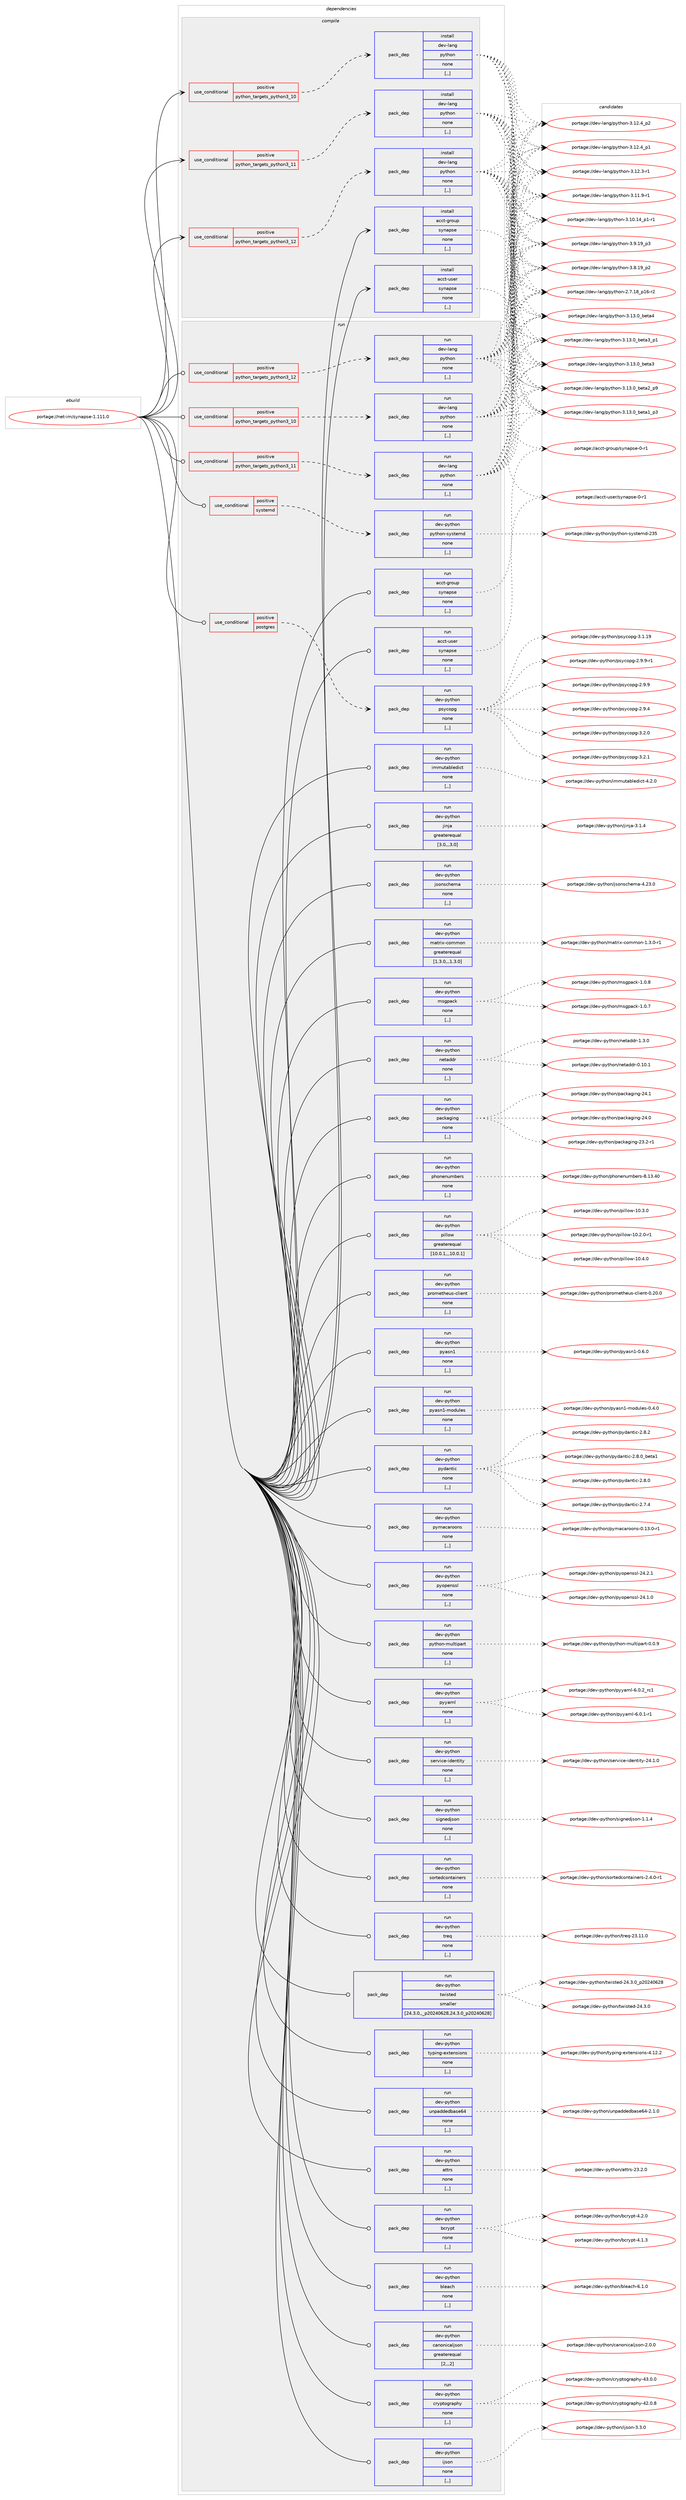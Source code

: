 digraph prolog {

# *************
# Graph options
# *************

newrank=true;
concentrate=true;
compound=true;
graph [rankdir=LR,fontname=Helvetica,fontsize=10,ranksep=1.5];#, ranksep=2.5, nodesep=0.2];
edge  [arrowhead=vee];
node  [fontname=Helvetica,fontsize=10];

# **********
# The ebuild
# **********

subgraph cluster_leftcol {
color=gray;
label=<<i>ebuild</i>>;
id [label="portage://net-im/synapse-1.111.0", color=red, width=4, href="../net-im/synapse-1.111.0.svg"];
}

# ****************
# The dependencies
# ****************

subgraph cluster_midcol {
color=gray;
label=<<i>dependencies</i>>;
subgraph cluster_compile {
fillcolor="#eeeeee";
style=filled;
label=<<i>compile</i>>;
subgraph cond92018 {
dependency353808 [label=<<TABLE BORDER="0" CELLBORDER="1" CELLSPACING="0" CELLPADDING="4"><TR><TD ROWSPAN="3" CELLPADDING="10">use_conditional</TD></TR><TR><TD>positive</TD></TR><TR><TD>python_targets_python3_10</TD></TR></TABLE>>, shape=none, color=red];
subgraph pack259180 {
dependency353809 [label=<<TABLE BORDER="0" CELLBORDER="1" CELLSPACING="0" CELLPADDING="4" WIDTH="220"><TR><TD ROWSPAN="6" CELLPADDING="30">pack_dep</TD></TR><TR><TD WIDTH="110">install</TD></TR><TR><TD>dev-lang</TD></TR><TR><TD>python</TD></TR><TR><TD>none</TD></TR><TR><TD>[,,]</TD></TR></TABLE>>, shape=none, color=blue];
}
dependency353808:e -> dependency353809:w [weight=20,style="dashed",arrowhead="vee"];
}
id:e -> dependency353808:w [weight=20,style="solid",arrowhead="vee"];
subgraph cond92019 {
dependency353810 [label=<<TABLE BORDER="0" CELLBORDER="1" CELLSPACING="0" CELLPADDING="4"><TR><TD ROWSPAN="3" CELLPADDING="10">use_conditional</TD></TR><TR><TD>positive</TD></TR><TR><TD>python_targets_python3_11</TD></TR></TABLE>>, shape=none, color=red];
subgraph pack259181 {
dependency353811 [label=<<TABLE BORDER="0" CELLBORDER="1" CELLSPACING="0" CELLPADDING="4" WIDTH="220"><TR><TD ROWSPAN="6" CELLPADDING="30">pack_dep</TD></TR><TR><TD WIDTH="110">install</TD></TR><TR><TD>dev-lang</TD></TR><TR><TD>python</TD></TR><TR><TD>none</TD></TR><TR><TD>[,,]</TD></TR></TABLE>>, shape=none, color=blue];
}
dependency353810:e -> dependency353811:w [weight=20,style="dashed",arrowhead="vee"];
}
id:e -> dependency353810:w [weight=20,style="solid",arrowhead="vee"];
subgraph cond92020 {
dependency353812 [label=<<TABLE BORDER="0" CELLBORDER="1" CELLSPACING="0" CELLPADDING="4"><TR><TD ROWSPAN="3" CELLPADDING="10">use_conditional</TD></TR><TR><TD>positive</TD></TR><TR><TD>python_targets_python3_12</TD></TR></TABLE>>, shape=none, color=red];
subgraph pack259182 {
dependency353813 [label=<<TABLE BORDER="0" CELLBORDER="1" CELLSPACING="0" CELLPADDING="4" WIDTH="220"><TR><TD ROWSPAN="6" CELLPADDING="30">pack_dep</TD></TR><TR><TD WIDTH="110">install</TD></TR><TR><TD>dev-lang</TD></TR><TR><TD>python</TD></TR><TR><TD>none</TD></TR><TR><TD>[,,]</TD></TR></TABLE>>, shape=none, color=blue];
}
dependency353812:e -> dependency353813:w [weight=20,style="dashed",arrowhead="vee"];
}
id:e -> dependency353812:w [weight=20,style="solid",arrowhead="vee"];
subgraph pack259183 {
dependency353814 [label=<<TABLE BORDER="0" CELLBORDER="1" CELLSPACING="0" CELLPADDING="4" WIDTH="220"><TR><TD ROWSPAN="6" CELLPADDING="30">pack_dep</TD></TR><TR><TD WIDTH="110">install</TD></TR><TR><TD>acct-group</TD></TR><TR><TD>synapse</TD></TR><TR><TD>none</TD></TR><TR><TD>[,,]</TD></TR></TABLE>>, shape=none, color=blue];
}
id:e -> dependency353814:w [weight=20,style="solid",arrowhead="vee"];
subgraph pack259184 {
dependency353815 [label=<<TABLE BORDER="0" CELLBORDER="1" CELLSPACING="0" CELLPADDING="4" WIDTH="220"><TR><TD ROWSPAN="6" CELLPADDING="30">pack_dep</TD></TR><TR><TD WIDTH="110">install</TD></TR><TR><TD>acct-user</TD></TR><TR><TD>synapse</TD></TR><TR><TD>none</TD></TR><TR><TD>[,,]</TD></TR></TABLE>>, shape=none, color=blue];
}
id:e -> dependency353815:w [weight=20,style="solid",arrowhead="vee"];
}
subgraph cluster_compileandrun {
fillcolor="#eeeeee";
style=filled;
label=<<i>compile and run</i>>;
}
subgraph cluster_run {
fillcolor="#eeeeee";
style=filled;
label=<<i>run</i>>;
subgraph cond92021 {
dependency353816 [label=<<TABLE BORDER="0" CELLBORDER="1" CELLSPACING="0" CELLPADDING="4"><TR><TD ROWSPAN="3" CELLPADDING="10">use_conditional</TD></TR><TR><TD>positive</TD></TR><TR><TD>postgres</TD></TR></TABLE>>, shape=none, color=red];
subgraph pack259185 {
dependency353817 [label=<<TABLE BORDER="0" CELLBORDER="1" CELLSPACING="0" CELLPADDING="4" WIDTH="220"><TR><TD ROWSPAN="6" CELLPADDING="30">pack_dep</TD></TR><TR><TD WIDTH="110">run</TD></TR><TR><TD>dev-python</TD></TR><TR><TD>psycopg</TD></TR><TR><TD>none</TD></TR><TR><TD>[,,]</TD></TR></TABLE>>, shape=none, color=blue];
}
dependency353816:e -> dependency353817:w [weight=20,style="dashed",arrowhead="vee"];
}
id:e -> dependency353816:w [weight=20,style="solid",arrowhead="odot"];
subgraph cond92022 {
dependency353818 [label=<<TABLE BORDER="0" CELLBORDER="1" CELLSPACING="0" CELLPADDING="4"><TR><TD ROWSPAN="3" CELLPADDING="10">use_conditional</TD></TR><TR><TD>positive</TD></TR><TR><TD>python_targets_python3_10</TD></TR></TABLE>>, shape=none, color=red];
subgraph pack259186 {
dependency353819 [label=<<TABLE BORDER="0" CELLBORDER="1" CELLSPACING="0" CELLPADDING="4" WIDTH="220"><TR><TD ROWSPAN="6" CELLPADDING="30">pack_dep</TD></TR><TR><TD WIDTH="110">run</TD></TR><TR><TD>dev-lang</TD></TR><TR><TD>python</TD></TR><TR><TD>none</TD></TR><TR><TD>[,,]</TD></TR></TABLE>>, shape=none, color=blue];
}
dependency353818:e -> dependency353819:w [weight=20,style="dashed",arrowhead="vee"];
}
id:e -> dependency353818:w [weight=20,style="solid",arrowhead="odot"];
subgraph cond92023 {
dependency353820 [label=<<TABLE BORDER="0" CELLBORDER="1" CELLSPACING="0" CELLPADDING="4"><TR><TD ROWSPAN="3" CELLPADDING="10">use_conditional</TD></TR><TR><TD>positive</TD></TR><TR><TD>python_targets_python3_11</TD></TR></TABLE>>, shape=none, color=red];
subgraph pack259187 {
dependency353821 [label=<<TABLE BORDER="0" CELLBORDER="1" CELLSPACING="0" CELLPADDING="4" WIDTH="220"><TR><TD ROWSPAN="6" CELLPADDING="30">pack_dep</TD></TR><TR><TD WIDTH="110">run</TD></TR><TR><TD>dev-lang</TD></TR><TR><TD>python</TD></TR><TR><TD>none</TD></TR><TR><TD>[,,]</TD></TR></TABLE>>, shape=none, color=blue];
}
dependency353820:e -> dependency353821:w [weight=20,style="dashed",arrowhead="vee"];
}
id:e -> dependency353820:w [weight=20,style="solid",arrowhead="odot"];
subgraph cond92024 {
dependency353822 [label=<<TABLE BORDER="0" CELLBORDER="1" CELLSPACING="0" CELLPADDING="4"><TR><TD ROWSPAN="3" CELLPADDING="10">use_conditional</TD></TR><TR><TD>positive</TD></TR><TR><TD>python_targets_python3_12</TD></TR></TABLE>>, shape=none, color=red];
subgraph pack259188 {
dependency353823 [label=<<TABLE BORDER="0" CELLBORDER="1" CELLSPACING="0" CELLPADDING="4" WIDTH="220"><TR><TD ROWSPAN="6" CELLPADDING="30">pack_dep</TD></TR><TR><TD WIDTH="110">run</TD></TR><TR><TD>dev-lang</TD></TR><TR><TD>python</TD></TR><TR><TD>none</TD></TR><TR><TD>[,,]</TD></TR></TABLE>>, shape=none, color=blue];
}
dependency353822:e -> dependency353823:w [weight=20,style="dashed",arrowhead="vee"];
}
id:e -> dependency353822:w [weight=20,style="solid",arrowhead="odot"];
subgraph cond92025 {
dependency353824 [label=<<TABLE BORDER="0" CELLBORDER="1" CELLSPACING="0" CELLPADDING="4"><TR><TD ROWSPAN="3" CELLPADDING="10">use_conditional</TD></TR><TR><TD>positive</TD></TR><TR><TD>systemd</TD></TR></TABLE>>, shape=none, color=red];
subgraph pack259189 {
dependency353825 [label=<<TABLE BORDER="0" CELLBORDER="1" CELLSPACING="0" CELLPADDING="4" WIDTH="220"><TR><TD ROWSPAN="6" CELLPADDING="30">pack_dep</TD></TR><TR><TD WIDTH="110">run</TD></TR><TR><TD>dev-python</TD></TR><TR><TD>python-systemd</TD></TR><TR><TD>none</TD></TR><TR><TD>[,,]</TD></TR></TABLE>>, shape=none, color=blue];
}
dependency353824:e -> dependency353825:w [weight=20,style="dashed",arrowhead="vee"];
}
id:e -> dependency353824:w [weight=20,style="solid",arrowhead="odot"];
subgraph pack259190 {
dependency353826 [label=<<TABLE BORDER="0" CELLBORDER="1" CELLSPACING="0" CELLPADDING="4" WIDTH="220"><TR><TD ROWSPAN="6" CELLPADDING="30">pack_dep</TD></TR><TR><TD WIDTH="110">run</TD></TR><TR><TD>acct-group</TD></TR><TR><TD>synapse</TD></TR><TR><TD>none</TD></TR><TR><TD>[,,]</TD></TR></TABLE>>, shape=none, color=blue];
}
id:e -> dependency353826:w [weight=20,style="solid",arrowhead="odot"];
subgraph pack259191 {
dependency353827 [label=<<TABLE BORDER="0" CELLBORDER="1" CELLSPACING="0" CELLPADDING="4" WIDTH="220"><TR><TD ROWSPAN="6" CELLPADDING="30">pack_dep</TD></TR><TR><TD WIDTH="110">run</TD></TR><TR><TD>acct-user</TD></TR><TR><TD>synapse</TD></TR><TR><TD>none</TD></TR><TR><TD>[,,]</TD></TR></TABLE>>, shape=none, color=blue];
}
id:e -> dependency353827:w [weight=20,style="solid",arrowhead="odot"];
subgraph pack259192 {
dependency353828 [label=<<TABLE BORDER="0" CELLBORDER="1" CELLSPACING="0" CELLPADDING="4" WIDTH="220"><TR><TD ROWSPAN="6" CELLPADDING="30">pack_dep</TD></TR><TR><TD WIDTH="110">run</TD></TR><TR><TD>dev-python</TD></TR><TR><TD>attrs</TD></TR><TR><TD>none</TD></TR><TR><TD>[,,]</TD></TR></TABLE>>, shape=none, color=blue];
}
id:e -> dependency353828:w [weight=20,style="solid",arrowhead="odot"];
subgraph pack259193 {
dependency353829 [label=<<TABLE BORDER="0" CELLBORDER="1" CELLSPACING="0" CELLPADDING="4" WIDTH="220"><TR><TD ROWSPAN="6" CELLPADDING="30">pack_dep</TD></TR><TR><TD WIDTH="110">run</TD></TR><TR><TD>dev-python</TD></TR><TR><TD>bcrypt</TD></TR><TR><TD>none</TD></TR><TR><TD>[,,]</TD></TR></TABLE>>, shape=none, color=blue];
}
id:e -> dependency353829:w [weight=20,style="solid",arrowhead="odot"];
subgraph pack259194 {
dependency353830 [label=<<TABLE BORDER="0" CELLBORDER="1" CELLSPACING="0" CELLPADDING="4" WIDTH="220"><TR><TD ROWSPAN="6" CELLPADDING="30">pack_dep</TD></TR><TR><TD WIDTH="110">run</TD></TR><TR><TD>dev-python</TD></TR><TR><TD>bleach</TD></TR><TR><TD>none</TD></TR><TR><TD>[,,]</TD></TR></TABLE>>, shape=none, color=blue];
}
id:e -> dependency353830:w [weight=20,style="solid",arrowhead="odot"];
subgraph pack259195 {
dependency353831 [label=<<TABLE BORDER="0" CELLBORDER="1" CELLSPACING="0" CELLPADDING="4" WIDTH="220"><TR><TD ROWSPAN="6" CELLPADDING="30">pack_dep</TD></TR><TR><TD WIDTH="110">run</TD></TR><TR><TD>dev-python</TD></TR><TR><TD>canonicaljson</TD></TR><TR><TD>greaterequal</TD></TR><TR><TD>[2,,,2]</TD></TR></TABLE>>, shape=none, color=blue];
}
id:e -> dependency353831:w [weight=20,style="solid",arrowhead="odot"];
subgraph pack259196 {
dependency353832 [label=<<TABLE BORDER="0" CELLBORDER="1" CELLSPACING="0" CELLPADDING="4" WIDTH="220"><TR><TD ROWSPAN="6" CELLPADDING="30">pack_dep</TD></TR><TR><TD WIDTH="110">run</TD></TR><TR><TD>dev-python</TD></TR><TR><TD>cryptography</TD></TR><TR><TD>none</TD></TR><TR><TD>[,,]</TD></TR></TABLE>>, shape=none, color=blue];
}
id:e -> dependency353832:w [weight=20,style="solid",arrowhead="odot"];
subgraph pack259197 {
dependency353833 [label=<<TABLE BORDER="0" CELLBORDER="1" CELLSPACING="0" CELLPADDING="4" WIDTH="220"><TR><TD ROWSPAN="6" CELLPADDING="30">pack_dep</TD></TR><TR><TD WIDTH="110">run</TD></TR><TR><TD>dev-python</TD></TR><TR><TD>ijson</TD></TR><TR><TD>none</TD></TR><TR><TD>[,,]</TD></TR></TABLE>>, shape=none, color=blue];
}
id:e -> dependency353833:w [weight=20,style="solid",arrowhead="odot"];
subgraph pack259198 {
dependency353834 [label=<<TABLE BORDER="0" CELLBORDER="1" CELLSPACING="0" CELLPADDING="4" WIDTH="220"><TR><TD ROWSPAN="6" CELLPADDING="30">pack_dep</TD></TR><TR><TD WIDTH="110">run</TD></TR><TR><TD>dev-python</TD></TR><TR><TD>immutabledict</TD></TR><TR><TD>none</TD></TR><TR><TD>[,,]</TD></TR></TABLE>>, shape=none, color=blue];
}
id:e -> dependency353834:w [weight=20,style="solid",arrowhead="odot"];
subgraph pack259199 {
dependency353835 [label=<<TABLE BORDER="0" CELLBORDER="1" CELLSPACING="0" CELLPADDING="4" WIDTH="220"><TR><TD ROWSPAN="6" CELLPADDING="30">pack_dep</TD></TR><TR><TD WIDTH="110">run</TD></TR><TR><TD>dev-python</TD></TR><TR><TD>jinja</TD></TR><TR><TD>greaterequal</TD></TR><TR><TD>[3.0,,,3.0]</TD></TR></TABLE>>, shape=none, color=blue];
}
id:e -> dependency353835:w [weight=20,style="solid",arrowhead="odot"];
subgraph pack259200 {
dependency353836 [label=<<TABLE BORDER="0" CELLBORDER="1" CELLSPACING="0" CELLPADDING="4" WIDTH="220"><TR><TD ROWSPAN="6" CELLPADDING="30">pack_dep</TD></TR><TR><TD WIDTH="110">run</TD></TR><TR><TD>dev-python</TD></TR><TR><TD>jsonschema</TD></TR><TR><TD>none</TD></TR><TR><TD>[,,]</TD></TR></TABLE>>, shape=none, color=blue];
}
id:e -> dependency353836:w [weight=20,style="solid",arrowhead="odot"];
subgraph pack259201 {
dependency353837 [label=<<TABLE BORDER="0" CELLBORDER="1" CELLSPACING="0" CELLPADDING="4" WIDTH="220"><TR><TD ROWSPAN="6" CELLPADDING="30">pack_dep</TD></TR><TR><TD WIDTH="110">run</TD></TR><TR><TD>dev-python</TD></TR><TR><TD>matrix-common</TD></TR><TR><TD>greaterequal</TD></TR><TR><TD>[1.3.0,,,1.3.0]</TD></TR></TABLE>>, shape=none, color=blue];
}
id:e -> dependency353837:w [weight=20,style="solid",arrowhead="odot"];
subgraph pack259202 {
dependency353838 [label=<<TABLE BORDER="0" CELLBORDER="1" CELLSPACING="0" CELLPADDING="4" WIDTH="220"><TR><TD ROWSPAN="6" CELLPADDING="30">pack_dep</TD></TR><TR><TD WIDTH="110">run</TD></TR><TR><TD>dev-python</TD></TR><TR><TD>msgpack</TD></TR><TR><TD>none</TD></TR><TR><TD>[,,]</TD></TR></TABLE>>, shape=none, color=blue];
}
id:e -> dependency353838:w [weight=20,style="solid",arrowhead="odot"];
subgraph pack259203 {
dependency353839 [label=<<TABLE BORDER="0" CELLBORDER="1" CELLSPACING="0" CELLPADDING="4" WIDTH="220"><TR><TD ROWSPAN="6" CELLPADDING="30">pack_dep</TD></TR><TR><TD WIDTH="110">run</TD></TR><TR><TD>dev-python</TD></TR><TR><TD>netaddr</TD></TR><TR><TD>none</TD></TR><TR><TD>[,,]</TD></TR></TABLE>>, shape=none, color=blue];
}
id:e -> dependency353839:w [weight=20,style="solid",arrowhead="odot"];
subgraph pack259204 {
dependency353840 [label=<<TABLE BORDER="0" CELLBORDER="1" CELLSPACING="0" CELLPADDING="4" WIDTH="220"><TR><TD ROWSPAN="6" CELLPADDING="30">pack_dep</TD></TR><TR><TD WIDTH="110">run</TD></TR><TR><TD>dev-python</TD></TR><TR><TD>packaging</TD></TR><TR><TD>none</TD></TR><TR><TD>[,,]</TD></TR></TABLE>>, shape=none, color=blue];
}
id:e -> dependency353840:w [weight=20,style="solid",arrowhead="odot"];
subgraph pack259205 {
dependency353841 [label=<<TABLE BORDER="0" CELLBORDER="1" CELLSPACING="0" CELLPADDING="4" WIDTH="220"><TR><TD ROWSPAN="6" CELLPADDING="30">pack_dep</TD></TR><TR><TD WIDTH="110">run</TD></TR><TR><TD>dev-python</TD></TR><TR><TD>phonenumbers</TD></TR><TR><TD>none</TD></TR><TR><TD>[,,]</TD></TR></TABLE>>, shape=none, color=blue];
}
id:e -> dependency353841:w [weight=20,style="solid",arrowhead="odot"];
subgraph pack259206 {
dependency353842 [label=<<TABLE BORDER="0" CELLBORDER="1" CELLSPACING="0" CELLPADDING="4" WIDTH="220"><TR><TD ROWSPAN="6" CELLPADDING="30">pack_dep</TD></TR><TR><TD WIDTH="110">run</TD></TR><TR><TD>dev-python</TD></TR><TR><TD>pillow</TD></TR><TR><TD>greaterequal</TD></TR><TR><TD>[10.0.1,,,10.0.1]</TD></TR></TABLE>>, shape=none, color=blue];
}
id:e -> dependency353842:w [weight=20,style="solid",arrowhead="odot"];
subgraph pack259207 {
dependency353843 [label=<<TABLE BORDER="0" CELLBORDER="1" CELLSPACING="0" CELLPADDING="4" WIDTH="220"><TR><TD ROWSPAN="6" CELLPADDING="30">pack_dep</TD></TR><TR><TD WIDTH="110">run</TD></TR><TR><TD>dev-python</TD></TR><TR><TD>prometheus-client</TD></TR><TR><TD>none</TD></TR><TR><TD>[,,]</TD></TR></TABLE>>, shape=none, color=blue];
}
id:e -> dependency353843:w [weight=20,style="solid",arrowhead="odot"];
subgraph pack259208 {
dependency353844 [label=<<TABLE BORDER="0" CELLBORDER="1" CELLSPACING="0" CELLPADDING="4" WIDTH="220"><TR><TD ROWSPAN="6" CELLPADDING="30">pack_dep</TD></TR><TR><TD WIDTH="110">run</TD></TR><TR><TD>dev-python</TD></TR><TR><TD>pyasn1</TD></TR><TR><TD>none</TD></TR><TR><TD>[,,]</TD></TR></TABLE>>, shape=none, color=blue];
}
id:e -> dependency353844:w [weight=20,style="solid",arrowhead="odot"];
subgraph pack259209 {
dependency353845 [label=<<TABLE BORDER="0" CELLBORDER="1" CELLSPACING="0" CELLPADDING="4" WIDTH="220"><TR><TD ROWSPAN="6" CELLPADDING="30">pack_dep</TD></TR><TR><TD WIDTH="110">run</TD></TR><TR><TD>dev-python</TD></TR><TR><TD>pyasn1-modules</TD></TR><TR><TD>none</TD></TR><TR><TD>[,,]</TD></TR></TABLE>>, shape=none, color=blue];
}
id:e -> dependency353845:w [weight=20,style="solid",arrowhead="odot"];
subgraph pack259210 {
dependency353846 [label=<<TABLE BORDER="0" CELLBORDER="1" CELLSPACING="0" CELLPADDING="4" WIDTH="220"><TR><TD ROWSPAN="6" CELLPADDING="30">pack_dep</TD></TR><TR><TD WIDTH="110">run</TD></TR><TR><TD>dev-python</TD></TR><TR><TD>pydantic</TD></TR><TR><TD>none</TD></TR><TR><TD>[,,]</TD></TR></TABLE>>, shape=none, color=blue];
}
id:e -> dependency353846:w [weight=20,style="solid",arrowhead="odot"];
subgraph pack259211 {
dependency353847 [label=<<TABLE BORDER="0" CELLBORDER="1" CELLSPACING="0" CELLPADDING="4" WIDTH="220"><TR><TD ROWSPAN="6" CELLPADDING="30">pack_dep</TD></TR><TR><TD WIDTH="110">run</TD></TR><TR><TD>dev-python</TD></TR><TR><TD>pymacaroons</TD></TR><TR><TD>none</TD></TR><TR><TD>[,,]</TD></TR></TABLE>>, shape=none, color=blue];
}
id:e -> dependency353847:w [weight=20,style="solid",arrowhead="odot"];
subgraph pack259212 {
dependency353848 [label=<<TABLE BORDER="0" CELLBORDER="1" CELLSPACING="0" CELLPADDING="4" WIDTH="220"><TR><TD ROWSPAN="6" CELLPADDING="30">pack_dep</TD></TR><TR><TD WIDTH="110">run</TD></TR><TR><TD>dev-python</TD></TR><TR><TD>pyopenssl</TD></TR><TR><TD>none</TD></TR><TR><TD>[,,]</TD></TR></TABLE>>, shape=none, color=blue];
}
id:e -> dependency353848:w [weight=20,style="solid",arrowhead="odot"];
subgraph pack259213 {
dependency353849 [label=<<TABLE BORDER="0" CELLBORDER="1" CELLSPACING="0" CELLPADDING="4" WIDTH="220"><TR><TD ROWSPAN="6" CELLPADDING="30">pack_dep</TD></TR><TR><TD WIDTH="110">run</TD></TR><TR><TD>dev-python</TD></TR><TR><TD>python-multipart</TD></TR><TR><TD>none</TD></TR><TR><TD>[,,]</TD></TR></TABLE>>, shape=none, color=blue];
}
id:e -> dependency353849:w [weight=20,style="solid",arrowhead="odot"];
subgraph pack259214 {
dependency353850 [label=<<TABLE BORDER="0" CELLBORDER="1" CELLSPACING="0" CELLPADDING="4" WIDTH="220"><TR><TD ROWSPAN="6" CELLPADDING="30">pack_dep</TD></TR><TR><TD WIDTH="110">run</TD></TR><TR><TD>dev-python</TD></TR><TR><TD>pyyaml</TD></TR><TR><TD>none</TD></TR><TR><TD>[,,]</TD></TR></TABLE>>, shape=none, color=blue];
}
id:e -> dependency353850:w [weight=20,style="solid",arrowhead="odot"];
subgraph pack259215 {
dependency353851 [label=<<TABLE BORDER="0" CELLBORDER="1" CELLSPACING="0" CELLPADDING="4" WIDTH="220"><TR><TD ROWSPAN="6" CELLPADDING="30">pack_dep</TD></TR><TR><TD WIDTH="110">run</TD></TR><TR><TD>dev-python</TD></TR><TR><TD>service-identity</TD></TR><TR><TD>none</TD></TR><TR><TD>[,,]</TD></TR></TABLE>>, shape=none, color=blue];
}
id:e -> dependency353851:w [weight=20,style="solid",arrowhead="odot"];
subgraph pack259216 {
dependency353852 [label=<<TABLE BORDER="0" CELLBORDER="1" CELLSPACING="0" CELLPADDING="4" WIDTH="220"><TR><TD ROWSPAN="6" CELLPADDING="30">pack_dep</TD></TR><TR><TD WIDTH="110">run</TD></TR><TR><TD>dev-python</TD></TR><TR><TD>signedjson</TD></TR><TR><TD>none</TD></TR><TR><TD>[,,]</TD></TR></TABLE>>, shape=none, color=blue];
}
id:e -> dependency353852:w [weight=20,style="solid",arrowhead="odot"];
subgraph pack259217 {
dependency353853 [label=<<TABLE BORDER="0" CELLBORDER="1" CELLSPACING="0" CELLPADDING="4" WIDTH="220"><TR><TD ROWSPAN="6" CELLPADDING="30">pack_dep</TD></TR><TR><TD WIDTH="110">run</TD></TR><TR><TD>dev-python</TD></TR><TR><TD>sortedcontainers</TD></TR><TR><TD>none</TD></TR><TR><TD>[,,]</TD></TR></TABLE>>, shape=none, color=blue];
}
id:e -> dependency353853:w [weight=20,style="solid",arrowhead="odot"];
subgraph pack259218 {
dependency353854 [label=<<TABLE BORDER="0" CELLBORDER="1" CELLSPACING="0" CELLPADDING="4" WIDTH="220"><TR><TD ROWSPAN="6" CELLPADDING="30">pack_dep</TD></TR><TR><TD WIDTH="110">run</TD></TR><TR><TD>dev-python</TD></TR><TR><TD>treq</TD></TR><TR><TD>none</TD></TR><TR><TD>[,,]</TD></TR></TABLE>>, shape=none, color=blue];
}
id:e -> dependency353854:w [weight=20,style="solid",arrowhead="odot"];
subgraph pack259219 {
dependency353855 [label=<<TABLE BORDER="0" CELLBORDER="1" CELLSPACING="0" CELLPADDING="4" WIDTH="220"><TR><TD ROWSPAN="6" CELLPADDING="30">pack_dep</TD></TR><TR><TD WIDTH="110">run</TD></TR><TR><TD>dev-python</TD></TR><TR><TD>twisted</TD></TR><TR><TD>smaller</TD></TR><TR><TD>[24.3.0,,_p20240628,24.3.0_p20240628]</TD></TR></TABLE>>, shape=none, color=blue];
}
id:e -> dependency353855:w [weight=20,style="solid",arrowhead="odot"];
subgraph pack259220 {
dependency353856 [label=<<TABLE BORDER="0" CELLBORDER="1" CELLSPACING="0" CELLPADDING="4" WIDTH="220"><TR><TD ROWSPAN="6" CELLPADDING="30">pack_dep</TD></TR><TR><TD WIDTH="110">run</TD></TR><TR><TD>dev-python</TD></TR><TR><TD>typing-extensions</TD></TR><TR><TD>none</TD></TR><TR><TD>[,,]</TD></TR></TABLE>>, shape=none, color=blue];
}
id:e -> dependency353856:w [weight=20,style="solid",arrowhead="odot"];
subgraph pack259221 {
dependency353857 [label=<<TABLE BORDER="0" CELLBORDER="1" CELLSPACING="0" CELLPADDING="4" WIDTH="220"><TR><TD ROWSPAN="6" CELLPADDING="30">pack_dep</TD></TR><TR><TD WIDTH="110">run</TD></TR><TR><TD>dev-python</TD></TR><TR><TD>unpaddedbase64</TD></TR><TR><TD>none</TD></TR><TR><TD>[,,]</TD></TR></TABLE>>, shape=none, color=blue];
}
id:e -> dependency353857:w [weight=20,style="solid",arrowhead="odot"];
}
}

# **************
# The candidates
# **************

subgraph cluster_choices {
rank=same;
color=gray;
label=<<i>candidates</i>>;

subgraph choice259180 {
color=black;
nodesep=1;
choice1001011184510897110103471121211161041111104551464951464895981011169752 [label="portage://dev-lang/python-3.13.0_beta4", color=red, width=4,href="../dev-lang/python-3.13.0_beta4.svg"];
choice10010111845108971101034711212111610411111045514649514648959810111697519511249 [label="portage://dev-lang/python-3.13.0_beta3_p1", color=red, width=4,href="../dev-lang/python-3.13.0_beta3_p1.svg"];
choice1001011184510897110103471121211161041111104551464951464895981011169751 [label="portage://dev-lang/python-3.13.0_beta3", color=red, width=4,href="../dev-lang/python-3.13.0_beta3.svg"];
choice10010111845108971101034711212111610411111045514649514648959810111697509511257 [label="portage://dev-lang/python-3.13.0_beta2_p9", color=red, width=4,href="../dev-lang/python-3.13.0_beta2_p9.svg"];
choice10010111845108971101034711212111610411111045514649514648959810111697499511251 [label="portage://dev-lang/python-3.13.0_beta1_p3", color=red, width=4,href="../dev-lang/python-3.13.0_beta1_p3.svg"];
choice100101118451089711010347112121116104111110455146495046529511250 [label="portage://dev-lang/python-3.12.4_p2", color=red, width=4,href="../dev-lang/python-3.12.4_p2.svg"];
choice100101118451089711010347112121116104111110455146495046529511249 [label="portage://dev-lang/python-3.12.4_p1", color=red, width=4,href="../dev-lang/python-3.12.4_p1.svg"];
choice100101118451089711010347112121116104111110455146495046514511449 [label="portage://dev-lang/python-3.12.3-r1", color=red, width=4,href="../dev-lang/python-3.12.3-r1.svg"];
choice100101118451089711010347112121116104111110455146494946574511449 [label="portage://dev-lang/python-3.11.9-r1", color=red, width=4,href="../dev-lang/python-3.11.9-r1.svg"];
choice100101118451089711010347112121116104111110455146494846495295112494511449 [label="portage://dev-lang/python-3.10.14_p1-r1", color=red, width=4,href="../dev-lang/python-3.10.14_p1-r1.svg"];
choice100101118451089711010347112121116104111110455146574649579511251 [label="portage://dev-lang/python-3.9.19_p3", color=red, width=4,href="../dev-lang/python-3.9.19_p3.svg"];
choice100101118451089711010347112121116104111110455146564649579511250 [label="portage://dev-lang/python-3.8.19_p2", color=red, width=4,href="../dev-lang/python-3.8.19_p2.svg"];
choice100101118451089711010347112121116104111110455046554649569511249544511450 [label="portage://dev-lang/python-2.7.18_p16-r2", color=red, width=4,href="../dev-lang/python-2.7.18_p16-r2.svg"];
dependency353809:e -> choice1001011184510897110103471121211161041111104551464951464895981011169752:w [style=dotted,weight="100"];
dependency353809:e -> choice10010111845108971101034711212111610411111045514649514648959810111697519511249:w [style=dotted,weight="100"];
dependency353809:e -> choice1001011184510897110103471121211161041111104551464951464895981011169751:w [style=dotted,weight="100"];
dependency353809:e -> choice10010111845108971101034711212111610411111045514649514648959810111697509511257:w [style=dotted,weight="100"];
dependency353809:e -> choice10010111845108971101034711212111610411111045514649514648959810111697499511251:w [style=dotted,weight="100"];
dependency353809:e -> choice100101118451089711010347112121116104111110455146495046529511250:w [style=dotted,weight="100"];
dependency353809:e -> choice100101118451089711010347112121116104111110455146495046529511249:w [style=dotted,weight="100"];
dependency353809:e -> choice100101118451089711010347112121116104111110455146495046514511449:w [style=dotted,weight="100"];
dependency353809:e -> choice100101118451089711010347112121116104111110455146494946574511449:w [style=dotted,weight="100"];
dependency353809:e -> choice100101118451089711010347112121116104111110455146494846495295112494511449:w [style=dotted,weight="100"];
dependency353809:e -> choice100101118451089711010347112121116104111110455146574649579511251:w [style=dotted,weight="100"];
dependency353809:e -> choice100101118451089711010347112121116104111110455146564649579511250:w [style=dotted,weight="100"];
dependency353809:e -> choice100101118451089711010347112121116104111110455046554649569511249544511450:w [style=dotted,weight="100"];
}
subgraph choice259181 {
color=black;
nodesep=1;
choice1001011184510897110103471121211161041111104551464951464895981011169752 [label="portage://dev-lang/python-3.13.0_beta4", color=red, width=4,href="../dev-lang/python-3.13.0_beta4.svg"];
choice10010111845108971101034711212111610411111045514649514648959810111697519511249 [label="portage://dev-lang/python-3.13.0_beta3_p1", color=red, width=4,href="../dev-lang/python-3.13.0_beta3_p1.svg"];
choice1001011184510897110103471121211161041111104551464951464895981011169751 [label="portage://dev-lang/python-3.13.0_beta3", color=red, width=4,href="../dev-lang/python-3.13.0_beta3.svg"];
choice10010111845108971101034711212111610411111045514649514648959810111697509511257 [label="portage://dev-lang/python-3.13.0_beta2_p9", color=red, width=4,href="../dev-lang/python-3.13.0_beta2_p9.svg"];
choice10010111845108971101034711212111610411111045514649514648959810111697499511251 [label="portage://dev-lang/python-3.13.0_beta1_p3", color=red, width=4,href="../dev-lang/python-3.13.0_beta1_p3.svg"];
choice100101118451089711010347112121116104111110455146495046529511250 [label="portage://dev-lang/python-3.12.4_p2", color=red, width=4,href="../dev-lang/python-3.12.4_p2.svg"];
choice100101118451089711010347112121116104111110455146495046529511249 [label="portage://dev-lang/python-3.12.4_p1", color=red, width=4,href="../dev-lang/python-3.12.4_p1.svg"];
choice100101118451089711010347112121116104111110455146495046514511449 [label="portage://dev-lang/python-3.12.3-r1", color=red, width=4,href="../dev-lang/python-3.12.3-r1.svg"];
choice100101118451089711010347112121116104111110455146494946574511449 [label="portage://dev-lang/python-3.11.9-r1", color=red, width=4,href="../dev-lang/python-3.11.9-r1.svg"];
choice100101118451089711010347112121116104111110455146494846495295112494511449 [label="portage://dev-lang/python-3.10.14_p1-r1", color=red, width=4,href="../dev-lang/python-3.10.14_p1-r1.svg"];
choice100101118451089711010347112121116104111110455146574649579511251 [label="portage://dev-lang/python-3.9.19_p3", color=red, width=4,href="../dev-lang/python-3.9.19_p3.svg"];
choice100101118451089711010347112121116104111110455146564649579511250 [label="portage://dev-lang/python-3.8.19_p2", color=red, width=4,href="../dev-lang/python-3.8.19_p2.svg"];
choice100101118451089711010347112121116104111110455046554649569511249544511450 [label="portage://dev-lang/python-2.7.18_p16-r2", color=red, width=4,href="../dev-lang/python-2.7.18_p16-r2.svg"];
dependency353811:e -> choice1001011184510897110103471121211161041111104551464951464895981011169752:w [style=dotted,weight="100"];
dependency353811:e -> choice10010111845108971101034711212111610411111045514649514648959810111697519511249:w [style=dotted,weight="100"];
dependency353811:e -> choice1001011184510897110103471121211161041111104551464951464895981011169751:w [style=dotted,weight="100"];
dependency353811:e -> choice10010111845108971101034711212111610411111045514649514648959810111697509511257:w [style=dotted,weight="100"];
dependency353811:e -> choice10010111845108971101034711212111610411111045514649514648959810111697499511251:w [style=dotted,weight="100"];
dependency353811:e -> choice100101118451089711010347112121116104111110455146495046529511250:w [style=dotted,weight="100"];
dependency353811:e -> choice100101118451089711010347112121116104111110455146495046529511249:w [style=dotted,weight="100"];
dependency353811:e -> choice100101118451089711010347112121116104111110455146495046514511449:w [style=dotted,weight="100"];
dependency353811:e -> choice100101118451089711010347112121116104111110455146494946574511449:w [style=dotted,weight="100"];
dependency353811:e -> choice100101118451089711010347112121116104111110455146494846495295112494511449:w [style=dotted,weight="100"];
dependency353811:e -> choice100101118451089711010347112121116104111110455146574649579511251:w [style=dotted,weight="100"];
dependency353811:e -> choice100101118451089711010347112121116104111110455146564649579511250:w [style=dotted,weight="100"];
dependency353811:e -> choice100101118451089711010347112121116104111110455046554649569511249544511450:w [style=dotted,weight="100"];
}
subgraph choice259182 {
color=black;
nodesep=1;
choice1001011184510897110103471121211161041111104551464951464895981011169752 [label="portage://dev-lang/python-3.13.0_beta4", color=red, width=4,href="../dev-lang/python-3.13.0_beta4.svg"];
choice10010111845108971101034711212111610411111045514649514648959810111697519511249 [label="portage://dev-lang/python-3.13.0_beta3_p1", color=red, width=4,href="../dev-lang/python-3.13.0_beta3_p1.svg"];
choice1001011184510897110103471121211161041111104551464951464895981011169751 [label="portage://dev-lang/python-3.13.0_beta3", color=red, width=4,href="../dev-lang/python-3.13.0_beta3.svg"];
choice10010111845108971101034711212111610411111045514649514648959810111697509511257 [label="portage://dev-lang/python-3.13.0_beta2_p9", color=red, width=4,href="../dev-lang/python-3.13.0_beta2_p9.svg"];
choice10010111845108971101034711212111610411111045514649514648959810111697499511251 [label="portage://dev-lang/python-3.13.0_beta1_p3", color=red, width=4,href="../dev-lang/python-3.13.0_beta1_p3.svg"];
choice100101118451089711010347112121116104111110455146495046529511250 [label="portage://dev-lang/python-3.12.4_p2", color=red, width=4,href="../dev-lang/python-3.12.4_p2.svg"];
choice100101118451089711010347112121116104111110455146495046529511249 [label="portage://dev-lang/python-3.12.4_p1", color=red, width=4,href="../dev-lang/python-3.12.4_p1.svg"];
choice100101118451089711010347112121116104111110455146495046514511449 [label="portage://dev-lang/python-3.12.3-r1", color=red, width=4,href="../dev-lang/python-3.12.3-r1.svg"];
choice100101118451089711010347112121116104111110455146494946574511449 [label="portage://dev-lang/python-3.11.9-r1", color=red, width=4,href="../dev-lang/python-3.11.9-r1.svg"];
choice100101118451089711010347112121116104111110455146494846495295112494511449 [label="portage://dev-lang/python-3.10.14_p1-r1", color=red, width=4,href="../dev-lang/python-3.10.14_p1-r1.svg"];
choice100101118451089711010347112121116104111110455146574649579511251 [label="portage://dev-lang/python-3.9.19_p3", color=red, width=4,href="../dev-lang/python-3.9.19_p3.svg"];
choice100101118451089711010347112121116104111110455146564649579511250 [label="portage://dev-lang/python-3.8.19_p2", color=red, width=4,href="../dev-lang/python-3.8.19_p2.svg"];
choice100101118451089711010347112121116104111110455046554649569511249544511450 [label="portage://dev-lang/python-2.7.18_p16-r2", color=red, width=4,href="../dev-lang/python-2.7.18_p16-r2.svg"];
dependency353813:e -> choice1001011184510897110103471121211161041111104551464951464895981011169752:w [style=dotted,weight="100"];
dependency353813:e -> choice10010111845108971101034711212111610411111045514649514648959810111697519511249:w [style=dotted,weight="100"];
dependency353813:e -> choice1001011184510897110103471121211161041111104551464951464895981011169751:w [style=dotted,weight="100"];
dependency353813:e -> choice10010111845108971101034711212111610411111045514649514648959810111697509511257:w [style=dotted,weight="100"];
dependency353813:e -> choice10010111845108971101034711212111610411111045514649514648959810111697499511251:w [style=dotted,weight="100"];
dependency353813:e -> choice100101118451089711010347112121116104111110455146495046529511250:w [style=dotted,weight="100"];
dependency353813:e -> choice100101118451089711010347112121116104111110455146495046529511249:w [style=dotted,weight="100"];
dependency353813:e -> choice100101118451089711010347112121116104111110455146495046514511449:w [style=dotted,weight="100"];
dependency353813:e -> choice100101118451089711010347112121116104111110455146494946574511449:w [style=dotted,weight="100"];
dependency353813:e -> choice100101118451089711010347112121116104111110455146494846495295112494511449:w [style=dotted,weight="100"];
dependency353813:e -> choice100101118451089711010347112121116104111110455146574649579511251:w [style=dotted,weight="100"];
dependency353813:e -> choice100101118451089711010347112121116104111110455146564649579511250:w [style=dotted,weight="100"];
dependency353813:e -> choice100101118451089711010347112121116104111110455046554649569511249544511450:w [style=dotted,weight="100"];
}
subgraph choice259183 {
color=black;
nodesep=1;
choice97999911645103114111117112471151211109711211510145484511449 [label="portage://acct-group/synapse-0-r1", color=red, width=4,href="../acct-group/synapse-0-r1.svg"];
dependency353814:e -> choice97999911645103114111117112471151211109711211510145484511449:w [style=dotted,weight="100"];
}
subgraph choice259184 {
color=black;
nodesep=1;
choice97999911645117115101114471151211109711211510145484511449 [label="portage://acct-user/synapse-0-r1", color=red, width=4,href="../acct-user/synapse-0-r1.svg"];
dependency353815:e -> choice97999911645117115101114471151211109711211510145484511449:w [style=dotted,weight="100"];
}
subgraph choice259185 {
color=black;
nodesep=1;
choice100101118451121211161041111104711211512199111112103455146504649 [label="portage://dev-python/psycopg-3.2.1", color=red, width=4,href="../dev-python/psycopg-3.2.1.svg"];
choice100101118451121211161041111104711211512199111112103455146504648 [label="portage://dev-python/psycopg-3.2.0", color=red, width=4,href="../dev-python/psycopg-3.2.0.svg"];
choice10010111845112121116104111110471121151219911111210345514649464957 [label="portage://dev-python/psycopg-3.1.19", color=red, width=4,href="../dev-python/psycopg-3.1.19.svg"];
choice1001011184511212111610411111047112115121991111121034550465746574511449 [label="portage://dev-python/psycopg-2.9.9-r1", color=red, width=4,href="../dev-python/psycopg-2.9.9-r1.svg"];
choice100101118451121211161041111104711211512199111112103455046574657 [label="portage://dev-python/psycopg-2.9.9", color=red, width=4,href="../dev-python/psycopg-2.9.9.svg"];
choice100101118451121211161041111104711211512199111112103455046574652 [label="portage://dev-python/psycopg-2.9.4", color=red, width=4,href="../dev-python/psycopg-2.9.4.svg"];
dependency353817:e -> choice100101118451121211161041111104711211512199111112103455146504649:w [style=dotted,weight="100"];
dependency353817:e -> choice100101118451121211161041111104711211512199111112103455146504648:w [style=dotted,weight="100"];
dependency353817:e -> choice10010111845112121116104111110471121151219911111210345514649464957:w [style=dotted,weight="100"];
dependency353817:e -> choice1001011184511212111610411111047112115121991111121034550465746574511449:w [style=dotted,weight="100"];
dependency353817:e -> choice100101118451121211161041111104711211512199111112103455046574657:w [style=dotted,weight="100"];
dependency353817:e -> choice100101118451121211161041111104711211512199111112103455046574652:w [style=dotted,weight="100"];
}
subgraph choice259186 {
color=black;
nodesep=1;
choice1001011184510897110103471121211161041111104551464951464895981011169752 [label="portage://dev-lang/python-3.13.0_beta4", color=red, width=4,href="../dev-lang/python-3.13.0_beta4.svg"];
choice10010111845108971101034711212111610411111045514649514648959810111697519511249 [label="portage://dev-lang/python-3.13.0_beta3_p1", color=red, width=4,href="../dev-lang/python-3.13.0_beta3_p1.svg"];
choice1001011184510897110103471121211161041111104551464951464895981011169751 [label="portage://dev-lang/python-3.13.0_beta3", color=red, width=4,href="../dev-lang/python-3.13.0_beta3.svg"];
choice10010111845108971101034711212111610411111045514649514648959810111697509511257 [label="portage://dev-lang/python-3.13.0_beta2_p9", color=red, width=4,href="../dev-lang/python-3.13.0_beta2_p9.svg"];
choice10010111845108971101034711212111610411111045514649514648959810111697499511251 [label="portage://dev-lang/python-3.13.0_beta1_p3", color=red, width=4,href="../dev-lang/python-3.13.0_beta1_p3.svg"];
choice100101118451089711010347112121116104111110455146495046529511250 [label="portage://dev-lang/python-3.12.4_p2", color=red, width=4,href="../dev-lang/python-3.12.4_p2.svg"];
choice100101118451089711010347112121116104111110455146495046529511249 [label="portage://dev-lang/python-3.12.4_p1", color=red, width=4,href="../dev-lang/python-3.12.4_p1.svg"];
choice100101118451089711010347112121116104111110455146495046514511449 [label="portage://dev-lang/python-3.12.3-r1", color=red, width=4,href="../dev-lang/python-3.12.3-r1.svg"];
choice100101118451089711010347112121116104111110455146494946574511449 [label="portage://dev-lang/python-3.11.9-r1", color=red, width=4,href="../dev-lang/python-3.11.9-r1.svg"];
choice100101118451089711010347112121116104111110455146494846495295112494511449 [label="portage://dev-lang/python-3.10.14_p1-r1", color=red, width=4,href="../dev-lang/python-3.10.14_p1-r1.svg"];
choice100101118451089711010347112121116104111110455146574649579511251 [label="portage://dev-lang/python-3.9.19_p3", color=red, width=4,href="../dev-lang/python-3.9.19_p3.svg"];
choice100101118451089711010347112121116104111110455146564649579511250 [label="portage://dev-lang/python-3.8.19_p2", color=red, width=4,href="../dev-lang/python-3.8.19_p2.svg"];
choice100101118451089711010347112121116104111110455046554649569511249544511450 [label="portage://dev-lang/python-2.7.18_p16-r2", color=red, width=4,href="../dev-lang/python-2.7.18_p16-r2.svg"];
dependency353819:e -> choice1001011184510897110103471121211161041111104551464951464895981011169752:w [style=dotted,weight="100"];
dependency353819:e -> choice10010111845108971101034711212111610411111045514649514648959810111697519511249:w [style=dotted,weight="100"];
dependency353819:e -> choice1001011184510897110103471121211161041111104551464951464895981011169751:w [style=dotted,weight="100"];
dependency353819:e -> choice10010111845108971101034711212111610411111045514649514648959810111697509511257:w [style=dotted,weight="100"];
dependency353819:e -> choice10010111845108971101034711212111610411111045514649514648959810111697499511251:w [style=dotted,weight="100"];
dependency353819:e -> choice100101118451089711010347112121116104111110455146495046529511250:w [style=dotted,weight="100"];
dependency353819:e -> choice100101118451089711010347112121116104111110455146495046529511249:w [style=dotted,weight="100"];
dependency353819:e -> choice100101118451089711010347112121116104111110455146495046514511449:w [style=dotted,weight="100"];
dependency353819:e -> choice100101118451089711010347112121116104111110455146494946574511449:w [style=dotted,weight="100"];
dependency353819:e -> choice100101118451089711010347112121116104111110455146494846495295112494511449:w [style=dotted,weight="100"];
dependency353819:e -> choice100101118451089711010347112121116104111110455146574649579511251:w [style=dotted,weight="100"];
dependency353819:e -> choice100101118451089711010347112121116104111110455146564649579511250:w [style=dotted,weight="100"];
dependency353819:e -> choice100101118451089711010347112121116104111110455046554649569511249544511450:w [style=dotted,weight="100"];
}
subgraph choice259187 {
color=black;
nodesep=1;
choice1001011184510897110103471121211161041111104551464951464895981011169752 [label="portage://dev-lang/python-3.13.0_beta4", color=red, width=4,href="../dev-lang/python-3.13.0_beta4.svg"];
choice10010111845108971101034711212111610411111045514649514648959810111697519511249 [label="portage://dev-lang/python-3.13.0_beta3_p1", color=red, width=4,href="../dev-lang/python-3.13.0_beta3_p1.svg"];
choice1001011184510897110103471121211161041111104551464951464895981011169751 [label="portage://dev-lang/python-3.13.0_beta3", color=red, width=4,href="../dev-lang/python-3.13.0_beta3.svg"];
choice10010111845108971101034711212111610411111045514649514648959810111697509511257 [label="portage://dev-lang/python-3.13.0_beta2_p9", color=red, width=4,href="../dev-lang/python-3.13.0_beta2_p9.svg"];
choice10010111845108971101034711212111610411111045514649514648959810111697499511251 [label="portage://dev-lang/python-3.13.0_beta1_p3", color=red, width=4,href="../dev-lang/python-3.13.0_beta1_p3.svg"];
choice100101118451089711010347112121116104111110455146495046529511250 [label="portage://dev-lang/python-3.12.4_p2", color=red, width=4,href="../dev-lang/python-3.12.4_p2.svg"];
choice100101118451089711010347112121116104111110455146495046529511249 [label="portage://dev-lang/python-3.12.4_p1", color=red, width=4,href="../dev-lang/python-3.12.4_p1.svg"];
choice100101118451089711010347112121116104111110455146495046514511449 [label="portage://dev-lang/python-3.12.3-r1", color=red, width=4,href="../dev-lang/python-3.12.3-r1.svg"];
choice100101118451089711010347112121116104111110455146494946574511449 [label="portage://dev-lang/python-3.11.9-r1", color=red, width=4,href="../dev-lang/python-3.11.9-r1.svg"];
choice100101118451089711010347112121116104111110455146494846495295112494511449 [label="portage://dev-lang/python-3.10.14_p1-r1", color=red, width=4,href="../dev-lang/python-3.10.14_p1-r1.svg"];
choice100101118451089711010347112121116104111110455146574649579511251 [label="portage://dev-lang/python-3.9.19_p3", color=red, width=4,href="../dev-lang/python-3.9.19_p3.svg"];
choice100101118451089711010347112121116104111110455146564649579511250 [label="portage://dev-lang/python-3.8.19_p2", color=red, width=4,href="../dev-lang/python-3.8.19_p2.svg"];
choice100101118451089711010347112121116104111110455046554649569511249544511450 [label="portage://dev-lang/python-2.7.18_p16-r2", color=red, width=4,href="../dev-lang/python-2.7.18_p16-r2.svg"];
dependency353821:e -> choice1001011184510897110103471121211161041111104551464951464895981011169752:w [style=dotted,weight="100"];
dependency353821:e -> choice10010111845108971101034711212111610411111045514649514648959810111697519511249:w [style=dotted,weight="100"];
dependency353821:e -> choice1001011184510897110103471121211161041111104551464951464895981011169751:w [style=dotted,weight="100"];
dependency353821:e -> choice10010111845108971101034711212111610411111045514649514648959810111697509511257:w [style=dotted,weight="100"];
dependency353821:e -> choice10010111845108971101034711212111610411111045514649514648959810111697499511251:w [style=dotted,weight="100"];
dependency353821:e -> choice100101118451089711010347112121116104111110455146495046529511250:w [style=dotted,weight="100"];
dependency353821:e -> choice100101118451089711010347112121116104111110455146495046529511249:w [style=dotted,weight="100"];
dependency353821:e -> choice100101118451089711010347112121116104111110455146495046514511449:w [style=dotted,weight="100"];
dependency353821:e -> choice100101118451089711010347112121116104111110455146494946574511449:w [style=dotted,weight="100"];
dependency353821:e -> choice100101118451089711010347112121116104111110455146494846495295112494511449:w [style=dotted,weight="100"];
dependency353821:e -> choice100101118451089711010347112121116104111110455146574649579511251:w [style=dotted,weight="100"];
dependency353821:e -> choice100101118451089711010347112121116104111110455146564649579511250:w [style=dotted,weight="100"];
dependency353821:e -> choice100101118451089711010347112121116104111110455046554649569511249544511450:w [style=dotted,weight="100"];
}
subgraph choice259188 {
color=black;
nodesep=1;
choice1001011184510897110103471121211161041111104551464951464895981011169752 [label="portage://dev-lang/python-3.13.0_beta4", color=red, width=4,href="../dev-lang/python-3.13.0_beta4.svg"];
choice10010111845108971101034711212111610411111045514649514648959810111697519511249 [label="portage://dev-lang/python-3.13.0_beta3_p1", color=red, width=4,href="../dev-lang/python-3.13.0_beta3_p1.svg"];
choice1001011184510897110103471121211161041111104551464951464895981011169751 [label="portage://dev-lang/python-3.13.0_beta3", color=red, width=4,href="../dev-lang/python-3.13.0_beta3.svg"];
choice10010111845108971101034711212111610411111045514649514648959810111697509511257 [label="portage://dev-lang/python-3.13.0_beta2_p9", color=red, width=4,href="../dev-lang/python-3.13.0_beta2_p9.svg"];
choice10010111845108971101034711212111610411111045514649514648959810111697499511251 [label="portage://dev-lang/python-3.13.0_beta1_p3", color=red, width=4,href="../dev-lang/python-3.13.0_beta1_p3.svg"];
choice100101118451089711010347112121116104111110455146495046529511250 [label="portage://dev-lang/python-3.12.4_p2", color=red, width=4,href="../dev-lang/python-3.12.4_p2.svg"];
choice100101118451089711010347112121116104111110455146495046529511249 [label="portage://dev-lang/python-3.12.4_p1", color=red, width=4,href="../dev-lang/python-3.12.4_p1.svg"];
choice100101118451089711010347112121116104111110455146495046514511449 [label="portage://dev-lang/python-3.12.3-r1", color=red, width=4,href="../dev-lang/python-3.12.3-r1.svg"];
choice100101118451089711010347112121116104111110455146494946574511449 [label="portage://dev-lang/python-3.11.9-r1", color=red, width=4,href="../dev-lang/python-3.11.9-r1.svg"];
choice100101118451089711010347112121116104111110455146494846495295112494511449 [label="portage://dev-lang/python-3.10.14_p1-r1", color=red, width=4,href="../dev-lang/python-3.10.14_p1-r1.svg"];
choice100101118451089711010347112121116104111110455146574649579511251 [label="portage://dev-lang/python-3.9.19_p3", color=red, width=4,href="../dev-lang/python-3.9.19_p3.svg"];
choice100101118451089711010347112121116104111110455146564649579511250 [label="portage://dev-lang/python-3.8.19_p2", color=red, width=4,href="../dev-lang/python-3.8.19_p2.svg"];
choice100101118451089711010347112121116104111110455046554649569511249544511450 [label="portage://dev-lang/python-2.7.18_p16-r2", color=red, width=4,href="../dev-lang/python-2.7.18_p16-r2.svg"];
dependency353823:e -> choice1001011184510897110103471121211161041111104551464951464895981011169752:w [style=dotted,weight="100"];
dependency353823:e -> choice10010111845108971101034711212111610411111045514649514648959810111697519511249:w [style=dotted,weight="100"];
dependency353823:e -> choice1001011184510897110103471121211161041111104551464951464895981011169751:w [style=dotted,weight="100"];
dependency353823:e -> choice10010111845108971101034711212111610411111045514649514648959810111697509511257:w [style=dotted,weight="100"];
dependency353823:e -> choice10010111845108971101034711212111610411111045514649514648959810111697499511251:w [style=dotted,weight="100"];
dependency353823:e -> choice100101118451089711010347112121116104111110455146495046529511250:w [style=dotted,weight="100"];
dependency353823:e -> choice100101118451089711010347112121116104111110455146495046529511249:w [style=dotted,weight="100"];
dependency353823:e -> choice100101118451089711010347112121116104111110455146495046514511449:w [style=dotted,weight="100"];
dependency353823:e -> choice100101118451089711010347112121116104111110455146494946574511449:w [style=dotted,weight="100"];
dependency353823:e -> choice100101118451089711010347112121116104111110455146494846495295112494511449:w [style=dotted,weight="100"];
dependency353823:e -> choice100101118451089711010347112121116104111110455146574649579511251:w [style=dotted,weight="100"];
dependency353823:e -> choice100101118451089711010347112121116104111110455146564649579511250:w [style=dotted,weight="100"];
dependency353823:e -> choice100101118451089711010347112121116104111110455046554649569511249544511450:w [style=dotted,weight="100"];
}
subgraph choice259189 {
color=black;
nodesep=1;
choice10010111845112121116104111110471121211161041111104511512111511610110910045505153 [label="portage://dev-python/python-systemd-235", color=red, width=4,href="../dev-python/python-systemd-235.svg"];
dependency353825:e -> choice10010111845112121116104111110471121211161041111104511512111511610110910045505153:w [style=dotted,weight="100"];
}
subgraph choice259190 {
color=black;
nodesep=1;
choice97999911645103114111117112471151211109711211510145484511449 [label="portage://acct-group/synapse-0-r1", color=red, width=4,href="../acct-group/synapse-0-r1.svg"];
dependency353826:e -> choice97999911645103114111117112471151211109711211510145484511449:w [style=dotted,weight="100"];
}
subgraph choice259191 {
color=black;
nodesep=1;
choice97999911645117115101114471151211109711211510145484511449 [label="portage://acct-user/synapse-0-r1", color=red, width=4,href="../acct-user/synapse-0-r1.svg"];
dependency353827:e -> choice97999911645117115101114471151211109711211510145484511449:w [style=dotted,weight="100"];
}
subgraph choice259192 {
color=black;
nodesep=1;
choice10010111845112121116104111110479711611611411545505146504648 [label="portage://dev-python/attrs-23.2.0", color=red, width=4,href="../dev-python/attrs-23.2.0.svg"];
dependency353828:e -> choice10010111845112121116104111110479711611611411545505146504648:w [style=dotted,weight="100"];
}
subgraph choice259193 {
color=black;
nodesep=1;
choice10010111845112121116104111110479899114121112116455246504648 [label="portage://dev-python/bcrypt-4.2.0", color=red, width=4,href="../dev-python/bcrypt-4.2.0.svg"];
choice10010111845112121116104111110479899114121112116455246494651 [label="portage://dev-python/bcrypt-4.1.3", color=red, width=4,href="../dev-python/bcrypt-4.1.3.svg"];
dependency353829:e -> choice10010111845112121116104111110479899114121112116455246504648:w [style=dotted,weight="100"];
dependency353829:e -> choice10010111845112121116104111110479899114121112116455246494651:w [style=dotted,weight="100"];
}
subgraph choice259194 {
color=black;
nodesep=1;
choice1001011184511212111610411111047981081019799104455446494648 [label="portage://dev-python/bleach-6.1.0", color=red, width=4,href="../dev-python/bleach-6.1.0.svg"];
dependency353830:e -> choice1001011184511212111610411111047981081019799104455446494648:w [style=dotted,weight="100"];
}
subgraph choice259195 {
color=black;
nodesep=1;
choice100101118451121211161041111104799971101111101059997108106115111110455046484648 [label="portage://dev-python/canonicaljson-2.0.0", color=red, width=4,href="../dev-python/canonicaljson-2.0.0.svg"];
dependency353831:e -> choice100101118451121211161041111104799971101111101059997108106115111110455046484648:w [style=dotted,weight="100"];
}
subgraph choice259196 {
color=black;
nodesep=1;
choice1001011184511212111610411111047991141211121161111031149711210412145525146484648 [label="portage://dev-python/cryptography-43.0.0", color=red, width=4,href="../dev-python/cryptography-43.0.0.svg"];
choice1001011184511212111610411111047991141211121161111031149711210412145525046484656 [label="portage://dev-python/cryptography-42.0.8", color=red, width=4,href="../dev-python/cryptography-42.0.8.svg"];
dependency353832:e -> choice1001011184511212111610411111047991141211121161111031149711210412145525146484648:w [style=dotted,weight="100"];
dependency353832:e -> choice1001011184511212111610411111047991141211121161111031149711210412145525046484656:w [style=dotted,weight="100"];
}
subgraph choice259197 {
color=black;
nodesep=1;
choice1001011184511212111610411111047105106115111110455146514648 [label="portage://dev-python/ijson-3.3.0", color=red, width=4,href="../dev-python/ijson-3.3.0.svg"];
dependency353833:e -> choice1001011184511212111610411111047105106115111110455146514648:w [style=dotted,weight="100"];
}
subgraph choice259198 {
color=black;
nodesep=1;
choice1001011184511212111610411111047105109109117116979810810110010599116455246504648 [label="portage://dev-python/immutabledict-4.2.0", color=red, width=4,href="../dev-python/immutabledict-4.2.0.svg"];
dependency353834:e -> choice1001011184511212111610411111047105109109117116979810810110010599116455246504648:w [style=dotted,weight="100"];
}
subgraph choice259199 {
color=black;
nodesep=1;
choice100101118451121211161041111104710610511010697455146494652 [label="portage://dev-python/jinja-3.1.4", color=red, width=4,href="../dev-python/jinja-3.1.4.svg"];
dependency353835:e -> choice100101118451121211161041111104710610511010697455146494652:w [style=dotted,weight="100"];
}
subgraph choice259200 {
color=black;
nodesep=1;
choice1001011184511212111610411111047106115111110115991041011099745524650514648 [label="portage://dev-python/jsonschema-4.23.0", color=red, width=4,href="../dev-python/jsonschema-4.23.0.svg"];
dependency353836:e -> choice1001011184511212111610411111047106115111110115991041011099745524650514648:w [style=dotted,weight="100"];
}
subgraph choice259201 {
color=black;
nodesep=1;
choice10010111845112121116104111110471099711611410512045991111091091111104549465146484511449 [label="portage://dev-python/matrix-common-1.3.0-r1", color=red, width=4,href="../dev-python/matrix-common-1.3.0-r1.svg"];
dependency353837:e -> choice10010111845112121116104111110471099711611410512045991111091091111104549465146484511449:w [style=dotted,weight="100"];
}
subgraph choice259202 {
color=black;
nodesep=1;
choice10010111845112121116104111110471091151031129799107454946484656 [label="portage://dev-python/msgpack-1.0.8", color=red, width=4,href="../dev-python/msgpack-1.0.8.svg"];
choice10010111845112121116104111110471091151031129799107454946484655 [label="portage://dev-python/msgpack-1.0.7", color=red, width=4,href="../dev-python/msgpack-1.0.7.svg"];
dependency353838:e -> choice10010111845112121116104111110471091151031129799107454946484656:w [style=dotted,weight="100"];
dependency353838:e -> choice10010111845112121116104111110471091151031129799107454946484655:w [style=dotted,weight="100"];
}
subgraph choice259203 {
color=black;
nodesep=1;
choice100101118451121211161041111104711010111697100100114454946514648 [label="portage://dev-python/netaddr-1.3.0", color=red, width=4,href="../dev-python/netaddr-1.3.0.svg"];
choice10010111845112121116104111110471101011169710010011445484649484649 [label="portage://dev-python/netaddr-0.10.1", color=red, width=4,href="../dev-python/netaddr-0.10.1.svg"];
dependency353839:e -> choice100101118451121211161041111104711010111697100100114454946514648:w [style=dotted,weight="100"];
dependency353839:e -> choice10010111845112121116104111110471101011169710010011445484649484649:w [style=dotted,weight="100"];
}
subgraph choice259204 {
color=black;
nodesep=1;
choice10010111845112121116104111110471129799107971031051101034550524649 [label="portage://dev-python/packaging-24.1", color=red, width=4,href="../dev-python/packaging-24.1.svg"];
choice10010111845112121116104111110471129799107971031051101034550524648 [label="portage://dev-python/packaging-24.0", color=red, width=4,href="../dev-python/packaging-24.0.svg"];
choice100101118451121211161041111104711297991079710310511010345505146504511449 [label="portage://dev-python/packaging-23.2-r1", color=red, width=4,href="../dev-python/packaging-23.2-r1.svg"];
dependency353840:e -> choice10010111845112121116104111110471129799107971031051101034550524649:w [style=dotted,weight="100"];
dependency353840:e -> choice10010111845112121116104111110471129799107971031051101034550524648:w [style=dotted,weight="100"];
dependency353840:e -> choice100101118451121211161041111104711297991079710310511010345505146504511449:w [style=dotted,weight="100"];
}
subgraph choice259205 {
color=black;
nodesep=1;
choice1001011184511212111610411111047112104111110101110117109981011141154556464951465248 [label="portage://dev-python/phonenumbers-8.13.40", color=red, width=4,href="../dev-python/phonenumbers-8.13.40.svg"];
dependency353841:e -> choice1001011184511212111610411111047112104111110101110117109981011141154556464951465248:w [style=dotted,weight="100"];
}
subgraph choice259206 {
color=black;
nodesep=1;
choice100101118451121211161041111104711210510810811111945494846524648 [label="portage://dev-python/pillow-10.4.0", color=red, width=4,href="../dev-python/pillow-10.4.0.svg"];
choice100101118451121211161041111104711210510810811111945494846514648 [label="portage://dev-python/pillow-10.3.0", color=red, width=4,href="../dev-python/pillow-10.3.0.svg"];
choice1001011184511212111610411111047112105108108111119454948465046484511449 [label="portage://dev-python/pillow-10.2.0-r1", color=red, width=4,href="../dev-python/pillow-10.2.0-r1.svg"];
dependency353842:e -> choice100101118451121211161041111104711210510810811111945494846524648:w [style=dotted,weight="100"];
dependency353842:e -> choice100101118451121211161041111104711210510810811111945494846514648:w [style=dotted,weight="100"];
dependency353842:e -> choice1001011184511212111610411111047112105108108111119454948465046484511449:w [style=dotted,weight="100"];
}
subgraph choice259207 {
color=black;
nodesep=1;
choice1001011184511212111610411111047112114111109101116104101117115459910810510111011645484650484648 [label="portage://dev-python/prometheus-client-0.20.0", color=red, width=4,href="../dev-python/prometheus-client-0.20.0.svg"];
dependency353843:e -> choice1001011184511212111610411111047112114111109101116104101117115459910810510111011645484650484648:w [style=dotted,weight="100"];
}
subgraph choice259208 {
color=black;
nodesep=1;
choice10010111845112121116104111110471121219711511049454846544648 [label="portage://dev-python/pyasn1-0.6.0", color=red, width=4,href="../dev-python/pyasn1-0.6.0.svg"];
dependency353844:e -> choice10010111845112121116104111110471121219711511049454846544648:w [style=dotted,weight="100"];
}
subgraph choice259209 {
color=black;
nodesep=1;
choice1001011184511212111610411111047112121971151104945109111100117108101115454846524648 [label="portage://dev-python/pyasn1-modules-0.4.0", color=red, width=4,href="../dev-python/pyasn1-modules-0.4.0.svg"];
dependency353845:e -> choice1001011184511212111610411111047112121971151104945109111100117108101115454846524648:w [style=dotted,weight="100"];
}
subgraph choice259210 {
color=black;
nodesep=1;
choice10010111845112121116104111110471121211009711011610599455046564650 [label="portage://dev-python/pydantic-2.8.2", color=red, width=4,href="../dev-python/pydantic-2.8.2.svg"];
choice1001011184511212111610411111047112121100971101161059945504656464895981011169749 [label="portage://dev-python/pydantic-2.8.0_beta1", color=red, width=4,href="../dev-python/pydantic-2.8.0_beta1.svg"];
choice10010111845112121116104111110471121211009711011610599455046564648 [label="portage://dev-python/pydantic-2.8.0", color=red, width=4,href="../dev-python/pydantic-2.8.0.svg"];
choice10010111845112121116104111110471121211009711011610599455046554652 [label="portage://dev-python/pydantic-2.7.4", color=red, width=4,href="../dev-python/pydantic-2.7.4.svg"];
dependency353846:e -> choice10010111845112121116104111110471121211009711011610599455046564650:w [style=dotted,weight="100"];
dependency353846:e -> choice1001011184511212111610411111047112121100971101161059945504656464895981011169749:w [style=dotted,weight="100"];
dependency353846:e -> choice10010111845112121116104111110471121211009711011610599455046564648:w [style=dotted,weight="100"];
dependency353846:e -> choice10010111845112121116104111110471121211009711011610599455046554652:w [style=dotted,weight="100"];
}
subgraph choice259211 {
color=black;
nodesep=1;
choice1001011184511212111610411111047112121109979997114111111110115454846495146484511449 [label="portage://dev-python/pymacaroons-0.13.0-r1", color=red, width=4,href="../dev-python/pymacaroons-0.13.0-r1.svg"];
dependency353847:e -> choice1001011184511212111610411111047112121109979997114111111110115454846495146484511449:w [style=dotted,weight="100"];
}
subgraph choice259212 {
color=black;
nodesep=1;
choice100101118451121211161041111104711212111111210111011511510845505246504649 [label="portage://dev-python/pyopenssl-24.2.1", color=red, width=4,href="../dev-python/pyopenssl-24.2.1.svg"];
choice100101118451121211161041111104711212111111210111011511510845505246494648 [label="portage://dev-python/pyopenssl-24.1.0", color=red, width=4,href="../dev-python/pyopenssl-24.1.0.svg"];
dependency353848:e -> choice100101118451121211161041111104711212111111210111011511510845505246504649:w [style=dotted,weight="100"];
dependency353848:e -> choice100101118451121211161041111104711212111111210111011511510845505246494648:w [style=dotted,weight="100"];
}
subgraph choice259213 {
color=black;
nodesep=1;
choice10010111845112121116104111110471121211161041111104510911710811610511297114116454846484657 [label="portage://dev-python/python-multipart-0.0.9", color=red, width=4,href="../dev-python/python-multipart-0.0.9.svg"];
dependency353849:e -> choice10010111845112121116104111110471121211161041111104510911710811610511297114116454846484657:w [style=dotted,weight="100"];
}
subgraph choice259214 {
color=black;
nodesep=1;
choice100101118451121211161041111104711212112197109108455446484650951149949 [label="portage://dev-python/pyyaml-6.0.2_rc1", color=red, width=4,href="../dev-python/pyyaml-6.0.2_rc1.svg"];
choice1001011184511212111610411111047112121121971091084554464846494511449 [label="portage://dev-python/pyyaml-6.0.1-r1", color=red, width=4,href="../dev-python/pyyaml-6.0.1-r1.svg"];
dependency353850:e -> choice100101118451121211161041111104711212112197109108455446484650951149949:w [style=dotted,weight="100"];
dependency353850:e -> choice1001011184511212111610411111047112121121971091084554464846494511449:w [style=dotted,weight="100"];
}
subgraph choice259215 {
color=black;
nodesep=1;
choice1001011184511212111610411111047115101114118105991014510510010111011610511612145505246494648 [label="portage://dev-python/service-identity-24.1.0", color=red, width=4,href="../dev-python/service-identity-24.1.0.svg"];
dependency353851:e -> choice1001011184511212111610411111047115101114118105991014510510010111011610511612145505246494648:w [style=dotted,weight="100"];
}
subgraph choice259216 {
color=black;
nodesep=1;
choice1001011184511212111610411111047115105103110101100106115111110454946494652 [label="portage://dev-python/signedjson-1.1.4", color=red, width=4,href="../dev-python/signedjson-1.1.4.svg"];
dependency353852:e -> choice1001011184511212111610411111047115105103110101100106115111110454946494652:w [style=dotted,weight="100"];
}
subgraph choice259217 {
color=black;
nodesep=1;
choice100101118451121211161041111104711511111411610110099111110116971051101011141154550465246484511449 [label="portage://dev-python/sortedcontainers-2.4.0-r1", color=red, width=4,href="../dev-python/sortedcontainers-2.4.0-r1.svg"];
dependency353853:e -> choice100101118451121211161041111104711511111411610110099111110116971051101011141154550465246484511449:w [style=dotted,weight="100"];
}
subgraph choice259218 {
color=black;
nodesep=1;
choice10010111845112121116104111110471161141011134550514649494648 [label="portage://dev-python/treq-23.11.0", color=red, width=4,href="../dev-python/treq-23.11.0.svg"];
dependency353854:e -> choice10010111845112121116104111110471161141011134550514649494648:w [style=dotted,weight="100"];
}
subgraph choice259219 {
color=black;
nodesep=1;
choice100101118451121211161041111104711611910511511610110045505246514648951125048505248545056 [label="portage://dev-python/twisted-24.3.0_p20240628", color=red, width=4,href="../dev-python/twisted-24.3.0_p20240628.svg"];
choice100101118451121211161041111104711611910511511610110045505246514648 [label="portage://dev-python/twisted-24.3.0", color=red, width=4,href="../dev-python/twisted-24.3.0.svg"];
dependency353855:e -> choice100101118451121211161041111104711611910511511610110045505246514648951125048505248545056:w [style=dotted,weight="100"];
dependency353855:e -> choice100101118451121211161041111104711611910511511610110045505246514648:w [style=dotted,weight="100"];
}
subgraph choice259220 {
color=black;
nodesep=1;
choice10010111845112121116104111110471161211121051101034510112011610111011510511111011545524649504650 [label="portage://dev-python/typing-extensions-4.12.2", color=red, width=4,href="../dev-python/typing-extensions-4.12.2.svg"];
dependency353856:e -> choice10010111845112121116104111110471161211121051101034510112011610111011510511111011545524649504650:w [style=dotted,weight="100"];
}
subgraph choice259221 {
color=black;
nodesep=1;
choice10010111845112121116104111110471171101129710010010110098971151015452455046494648 [label="portage://dev-python/unpaddedbase64-2.1.0", color=red, width=4,href="../dev-python/unpaddedbase64-2.1.0.svg"];
dependency353857:e -> choice10010111845112121116104111110471171101129710010010110098971151015452455046494648:w [style=dotted,weight="100"];
}
}

}
